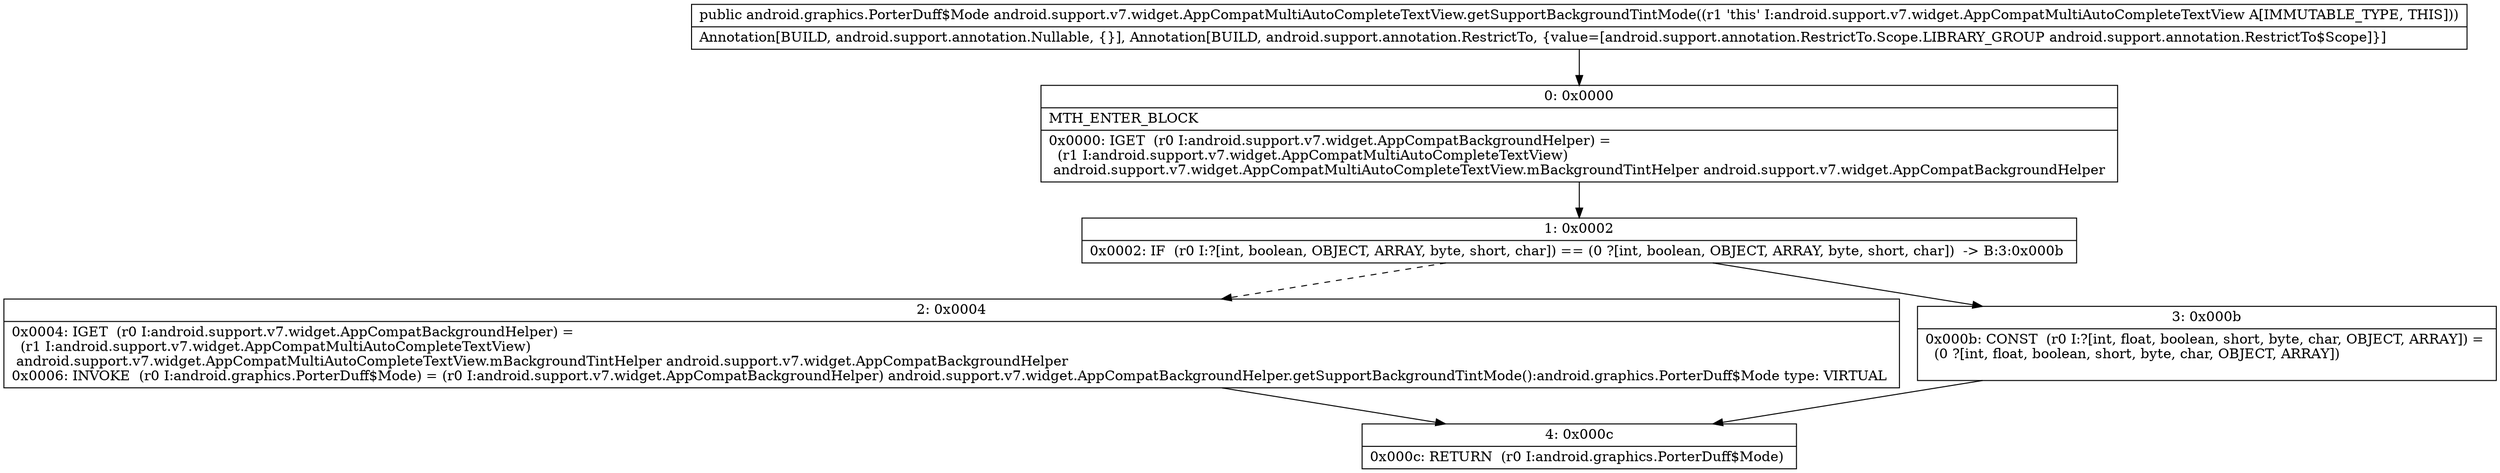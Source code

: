 digraph "CFG forandroid.support.v7.widget.AppCompatMultiAutoCompleteTextView.getSupportBackgroundTintMode()Landroid\/graphics\/PorterDuff$Mode;" {
Node_0 [shape=record,label="{0\:\ 0x0000|MTH_ENTER_BLOCK\l|0x0000: IGET  (r0 I:android.support.v7.widget.AppCompatBackgroundHelper) = \l  (r1 I:android.support.v7.widget.AppCompatMultiAutoCompleteTextView)\l android.support.v7.widget.AppCompatMultiAutoCompleteTextView.mBackgroundTintHelper android.support.v7.widget.AppCompatBackgroundHelper \l}"];
Node_1 [shape=record,label="{1\:\ 0x0002|0x0002: IF  (r0 I:?[int, boolean, OBJECT, ARRAY, byte, short, char]) == (0 ?[int, boolean, OBJECT, ARRAY, byte, short, char])  \-\> B:3:0x000b \l}"];
Node_2 [shape=record,label="{2\:\ 0x0004|0x0004: IGET  (r0 I:android.support.v7.widget.AppCompatBackgroundHelper) = \l  (r1 I:android.support.v7.widget.AppCompatMultiAutoCompleteTextView)\l android.support.v7.widget.AppCompatMultiAutoCompleteTextView.mBackgroundTintHelper android.support.v7.widget.AppCompatBackgroundHelper \l0x0006: INVOKE  (r0 I:android.graphics.PorterDuff$Mode) = (r0 I:android.support.v7.widget.AppCompatBackgroundHelper) android.support.v7.widget.AppCompatBackgroundHelper.getSupportBackgroundTintMode():android.graphics.PorterDuff$Mode type: VIRTUAL \l}"];
Node_3 [shape=record,label="{3\:\ 0x000b|0x000b: CONST  (r0 I:?[int, float, boolean, short, byte, char, OBJECT, ARRAY]) = \l  (0 ?[int, float, boolean, short, byte, char, OBJECT, ARRAY])\l \l}"];
Node_4 [shape=record,label="{4\:\ 0x000c|0x000c: RETURN  (r0 I:android.graphics.PorterDuff$Mode) \l}"];
MethodNode[shape=record,label="{public android.graphics.PorterDuff$Mode android.support.v7.widget.AppCompatMultiAutoCompleteTextView.getSupportBackgroundTintMode((r1 'this' I:android.support.v7.widget.AppCompatMultiAutoCompleteTextView A[IMMUTABLE_TYPE, THIS]))  | Annotation[BUILD, android.support.annotation.Nullable, \{\}], Annotation[BUILD, android.support.annotation.RestrictTo, \{value=[android.support.annotation.RestrictTo.Scope.LIBRARY_GROUP android.support.annotation.RestrictTo$Scope]\}]\l}"];
MethodNode -> Node_0;
Node_0 -> Node_1;
Node_1 -> Node_2[style=dashed];
Node_1 -> Node_3;
Node_2 -> Node_4;
Node_3 -> Node_4;
}

